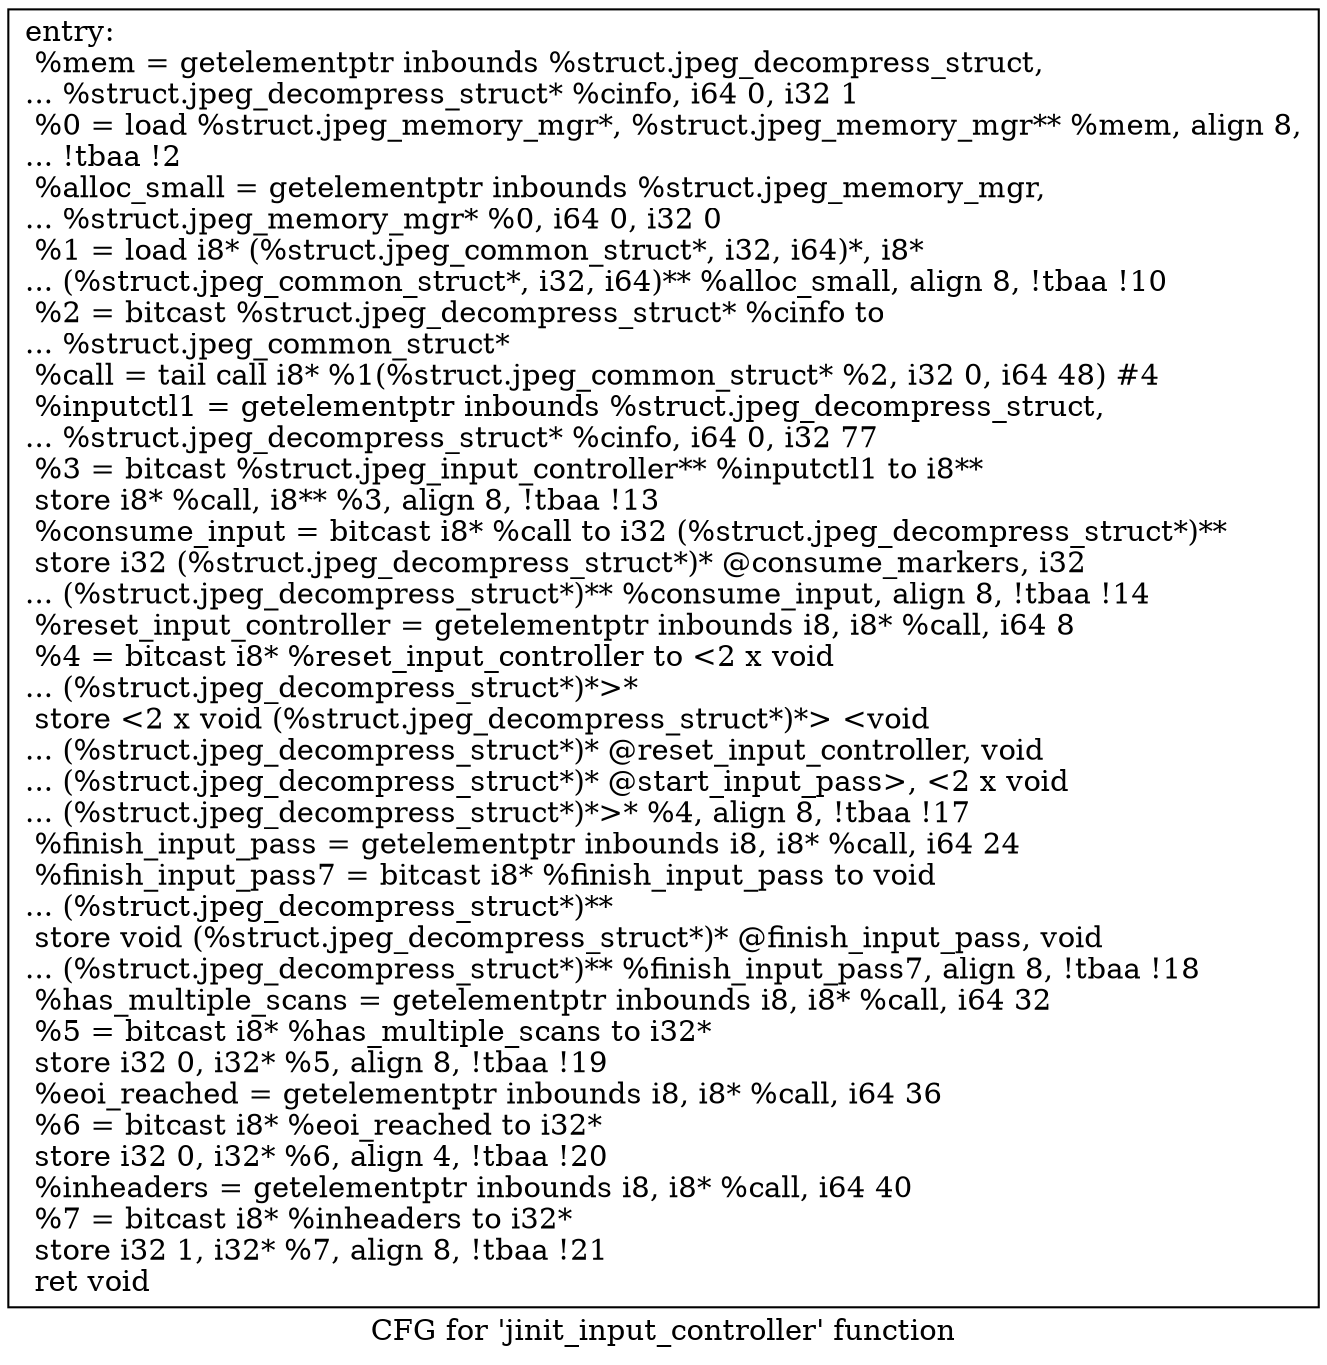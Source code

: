 digraph "CFG for 'jinit_input_controller' function" {
	label="CFG for 'jinit_input_controller' function";

	Node0x51712a0 [shape=record,label="{entry:\l  %mem = getelementptr inbounds %struct.jpeg_decompress_struct,\l... %struct.jpeg_decompress_struct* %cinfo, i64 0, i32 1\l  %0 = load %struct.jpeg_memory_mgr*, %struct.jpeg_memory_mgr** %mem, align 8,\l... !tbaa !2\l  %alloc_small = getelementptr inbounds %struct.jpeg_memory_mgr,\l... %struct.jpeg_memory_mgr* %0, i64 0, i32 0\l  %1 = load i8* (%struct.jpeg_common_struct*, i32, i64)*, i8*\l... (%struct.jpeg_common_struct*, i32, i64)** %alloc_small, align 8, !tbaa !10\l  %2 = bitcast %struct.jpeg_decompress_struct* %cinfo to\l... %struct.jpeg_common_struct*\l  %call = tail call i8* %1(%struct.jpeg_common_struct* %2, i32 0, i64 48) #4\l  %inputctl1 = getelementptr inbounds %struct.jpeg_decompress_struct,\l... %struct.jpeg_decompress_struct* %cinfo, i64 0, i32 77\l  %3 = bitcast %struct.jpeg_input_controller** %inputctl1 to i8**\l  store i8* %call, i8** %3, align 8, !tbaa !13\l  %consume_input = bitcast i8* %call to i32 (%struct.jpeg_decompress_struct*)**\l  store i32 (%struct.jpeg_decompress_struct*)* @consume_markers, i32\l... (%struct.jpeg_decompress_struct*)** %consume_input, align 8, !tbaa !14\l  %reset_input_controller = getelementptr inbounds i8, i8* %call, i64 8\l  %4 = bitcast i8* %reset_input_controller to \<2 x void\l... (%struct.jpeg_decompress_struct*)*\>*\l  store \<2 x void (%struct.jpeg_decompress_struct*)*\> \<void\l... (%struct.jpeg_decompress_struct*)* @reset_input_controller, void\l... (%struct.jpeg_decompress_struct*)* @start_input_pass\>, \<2 x void\l... (%struct.jpeg_decompress_struct*)*\>* %4, align 8, !tbaa !17\l  %finish_input_pass = getelementptr inbounds i8, i8* %call, i64 24\l  %finish_input_pass7 = bitcast i8* %finish_input_pass to void\l... (%struct.jpeg_decompress_struct*)**\l  store void (%struct.jpeg_decompress_struct*)* @finish_input_pass, void\l... (%struct.jpeg_decompress_struct*)** %finish_input_pass7, align 8, !tbaa !18\l  %has_multiple_scans = getelementptr inbounds i8, i8* %call, i64 32\l  %5 = bitcast i8* %has_multiple_scans to i32*\l  store i32 0, i32* %5, align 8, !tbaa !19\l  %eoi_reached = getelementptr inbounds i8, i8* %call, i64 36\l  %6 = bitcast i8* %eoi_reached to i32*\l  store i32 0, i32* %6, align 4, !tbaa !20\l  %inheaders = getelementptr inbounds i8, i8* %call, i64 40\l  %7 = bitcast i8* %inheaders to i32*\l  store i32 1, i32* %7, align 8, !tbaa !21\l  ret void\l}"];
}
